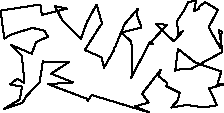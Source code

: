 unitsize(0.001cm);
draw((3140,1401)--(3220,1454));
draw((3220,1454)--(3058,1276));
draw((3058,1276)--(2741,1583));
draw((2741,1583)--(2937,1568));
draw((2937,1568)--(2639,1239));
draw((2639,1239)--(2698,1221));
draw((2698,1221)--(2642,1269));
draw((2642,1269)--(2310,635));
draw((2310,635)--(2330,741));
draw((2330,741)--(2312,1270));
draw((2312,1270)--(2132,1432));
draw((2132,1432)--(2489,1520));
draw((2489,1520)--(2408,1747));
draw((2408,1747)--(2426,1851));
draw((2426,1851)--(2191,1579));
draw((2191,1579)--(2030,1186));
draw((2030,1186)--(2009,1163));
draw((2009,1163)--(2000,1110));
draw((2000,1110)--(1829,812));
draw((1829,812)--(1782,995));
draw((1782,995)--(1490,1123));
draw((1490,1123)--(1729,1498));
draw((1729,1498)--(1794,1589));
draw((1794,1589)--(1697,1924));
draw((1697,1924)--(1526,1612));
draw((1526,1612)--(1423,1322));
draw((1423,1322)--(1090,1652));
draw((1090,1652)--(962,1895));
draw((962,1895)--(1182,1853));
draw((1182,1853)--(731,1741));
draw((731,1741)--(706,1925));
draw((706,1925)--(3,1817));
draw((3,1817)--(71,1323));
draw((71,1323)--(177,1390));
draw((177,1390)--(563,1513));
draw((563,1513)--(782,1462));
draw((782,1462)--(839,1355));
draw((839,1355)--(627,1261));
draw((627,1261)--(556,1056));
draw((556,1056)--(193,1210));
draw((193,1210)--(376,1018));
draw((376,1018)--(399,850));
draw((399,850)--(422,542));
draw((422,542)--(298,615));
draw((298,615)--(171,514));
draw((171,514)--(380,478));
draw((380,478)--(347,252));
draw((347,252)--(61,81));
draw((61,81)--(387,190));
draw((387,190)--(468,319));
draw((468,319)--(694,552));
draw((694,552)--(749,920));
draw((749,920)--(1213,910));
draw((1213,910)--(896,705));
draw((896,705)--(1286,550));
draw((1286,550)--(844,520));
draw((844,520)--(1517,266));
draw((1517,266)--(1538,224));
draw((1538,224)--(1612,328));
draw((1612,328)--(2630,20));
draw((2630,20)--(2372,127));
draw((2372,127)--(2614,195));
draw((2614,195)--(2503,352));
draw((2503,352)--(2830,775));
draw((2830,775)--(2801,695));
draw((2801,695)--(2800,653));
draw((2800,653)--(2938,543));
draw((2938,543)--(2929,485));
draw((2929,485)--(3162,367));
draw((3162,367)--(3123,217));
draw((3123,217)--(3060,155));
draw((3060,155)--(3017,108));
draw((3017,108)--(3292,152));
draw((3292,152)--(3595,111));
draw((3595,111)--(3821,147));
draw((3821,147)--(3684,445));
draw((3684,445)--(3938,516));
draw((3938,516)--(3829,513));
draw((3829,513)--(3896,742));
draw((3896,742)--(3438,901));
draw((3438,901)--(3133,1143));
draw((3133,1143)--(3084,748));
draw((3084,748)--(3084,774));
draw((3084,774)--(3370,791));
draw((3370,791)--(3918,1088));
draw((3918,1088)--(3858,1472));
draw((3858,1472)--(3904,1444));
draw((3904,1444)--(3876,1165));
draw((3876,1165)--(3675,1522));
draw((3675,1522)--(3834,1827));
draw((3834,1827)--(3782,1865));
draw((3782,1865)--(3611,1968));
draw((3611,1968)--(3515,1892));
draw((3515,1892)--(3507,1851));
draw((3507,1851)--(3417,1808));
draw((3417,1808)--(3453,1998));
draw((3453,1998)--(3317,1966));
draw((3317,1966)--(3245,1828));
draw((3245,1828)--(3114,1629));
draw((3114,1629)--(3140,1401));
